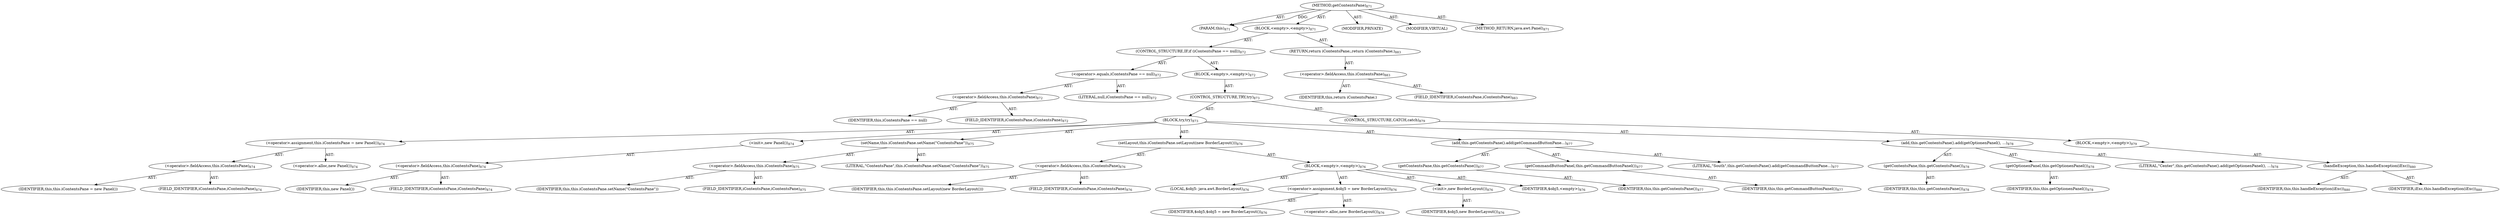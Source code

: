 digraph "getContentsPane" {  
"111669149743" [label = <(METHOD,getContentsPane)<SUB>871</SUB>> ]
"115964117028" [label = <(PARAM,this)<SUB>871</SUB>> ]
"25769803931" [label = <(BLOCK,&lt;empty&gt;,&lt;empty&gt;)<SUB>871</SUB>> ]
"47244640359" [label = <(CONTROL_STRUCTURE,IF,if (iContentsPane == null))<SUB>872</SUB>> ]
"30064771985" [label = <(&lt;operator&gt;.equals,iContentsPane == null)<SUB>872</SUB>> ]
"30064771986" [label = <(&lt;operator&gt;.fieldAccess,this.iContentsPane)<SUB>872</SUB>> ]
"68719477354" [label = <(IDENTIFIER,this,iContentsPane == null)> ]
"55834575170" [label = <(FIELD_IDENTIFIER,iContentsPane,iContentsPane)<SUB>872</SUB>> ]
"90194313416" [label = <(LITERAL,null,iContentsPane == null)<SUB>872</SUB>> ]
"25769803932" [label = <(BLOCK,&lt;empty&gt;,&lt;empty&gt;)<SUB>872</SUB>> ]
"47244640360" [label = <(CONTROL_STRUCTURE,TRY,try)<SUB>873</SUB>> ]
"25769803933" [label = <(BLOCK,try,try)<SUB>873</SUB>> ]
"30064771987" [label = <(&lt;operator&gt;.assignment,this.iContentsPane = new Panel())<SUB>874</SUB>> ]
"30064771988" [label = <(&lt;operator&gt;.fieldAccess,this.iContentsPane)<SUB>874</SUB>> ]
"68719477355" [label = <(IDENTIFIER,this,this.iContentsPane = new Panel())> ]
"55834575171" [label = <(FIELD_IDENTIFIER,iContentsPane,iContentsPane)<SUB>874</SUB>> ]
"30064771989" [label = <(&lt;operator&gt;.alloc,new Panel())<SUB>874</SUB>> ]
"30064771990" [label = <(&lt;init&gt;,new Panel())<SUB>874</SUB>> ]
"30064771991" [label = <(&lt;operator&gt;.fieldAccess,this.iContentsPane)<SUB>874</SUB>> ]
"68719477356" [label = <(IDENTIFIER,this,new Panel())> ]
"55834575172" [label = <(FIELD_IDENTIFIER,iContentsPane,iContentsPane)<SUB>874</SUB>> ]
"30064771992" [label = <(setName,this.iContentsPane.setName(&quot;ContentsPane&quot;))<SUB>875</SUB>> ]
"30064771993" [label = <(&lt;operator&gt;.fieldAccess,this.iContentsPane)<SUB>875</SUB>> ]
"68719477357" [label = <(IDENTIFIER,this,this.iContentsPane.setName(&quot;ContentsPane&quot;))> ]
"55834575173" [label = <(FIELD_IDENTIFIER,iContentsPane,iContentsPane)<SUB>875</SUB>> ]
"90194313417" [label = <(LITERAL,&quot;ContentsPane&quot;,this.iContentsPane.setName(&quot;ContentsPane&quot;))<SUB>875</SUB>> ]
"30064771994" [label = <(setLayout,this.iContentsPane.setLayout(new BorderLayout()))<SUB>876</SUB>> ]
"30064771995" [label = <(&lt;operator&gt;.fieldAccess,this.iContentsPane)<SUB>876</SUB>> ]
"68719477358" [label = <(IDENTIFIER,this,this.iContentsPane.setLayout(new BorderLayout()))> ]
"55834575174" [label = <(FIELD_IDENTIFIER,iContentsPane,iContentsPane)<SUB>876</SUB>> ]
"25769803934" [label = <(BLOCK,&lt;empty&gt;,&lt;empty&gt;)<SUB>876</SUB>> ]
"94489280526" [label = <(LOCAL,$obj5: java.awt.BorderLayout)<SUB>876</SUB>> ]
"30064771996" [label = <(&lt;operator&gt;.assignment,$obj5 = new BorderLayout())<SUB>876</SUB>> ]
"68719477359" [label = <(IDENTIFIER,$obj5,$obj5 = new BorderLayout())<SUB>876</SUB>> ]
"30064771997" [label = <(&lt;operator&gt;.alloc,new BorderLayout())<SUB>876</SUB>> ]
"30064771998" [label = <(&lt;init&gt;,new BorderLayout())<SUB>876</SUB>> ]
"68719477360" [label = <(IDENTIFIER,$obj5,new BorderLayout())<SUB>876</SUB>> ]
"68719477361" [label = <(IDENTIFIER,$obj5,&lt;empty&gt;)<SUB>876</SUB>> ]
"30064771999" [label = <(add,this.getContentsPane().add(getCommandButtonPane...)<SUB>877</SUB>> ]
"30064772000" [label = <(getContentsPane,this.getContentsPane())<SUB>877</SUB>> ]
"68719476877" [label = <(IDENTIFIER,this,this.getContentsPane())<SUB>877</SUB>> ]
"30064772001" [label = <(getCommandButtonPanel,this.getCommandButtonPanel())<SUB>877</SUB>> ]
"68719476876" [label = <(IDENTIFIER,this,this.getCommandButtonPanel())<SUB>877</SUB>> ]
"90194313418" [label = <(LITERAL,&quot;South&quot;,this.getContentsPane().add(getCommandButtonPane...)<SUB>877</SUB>> ]
"30064772002" [label = <(add,this.getContentsPane().add(getOptionenPanel(), ...)<SUB>878</SUB>> ]
"30064772003" [label = <(getContentsPane,this.getContentsPane())<SUB>878</SUB>> ]
"68719476879" [label = <(IDENTIFIER,this,this.getContentsPane())<SUB>878</SUB>> ]
"30064772004" [label = <(getOptionenPanel,this.getOptionenPanel())<SUB>878</SUB>> ]
"68719476878" [label = <(IDENTIFIER,this,this.getOptionenPanel())<SUB>878</SUB>> ]
"90194313419" [label = <(LITERAL,&quot;Center&quot;,this.getContentsPane().add(getOptionenPanel(), ...)<SUB>878</SUB>> ]
"47244640361" [label = <(CONTROL_STRUCTURE,CATCH,catch)<SUB>879</SUB>> ]
"25769803935" [label = <(BLOCK,&lt;empty&gt;,&lt;empty&gt;)<SUB>879</SUB>> ]
"30064772005" [label = <(handleException,this.handleException(iExc))<SUB>880</SUB>> ]
"68719476880" [label = <(IDENTIFIER,this,this.handleException(iExc))<SUB>880</SUB>> ]
"68719477362" [label = <(IDENTIFIER,iExc,this.handleException(iExc))<SUB>880</SUB>> ]
"146028888083" [label = <(RETURN,return iContentsPane;,return iContentsPane;)<SUB>883</SUB>> ]
"30064772006" [label = <(&lt;operator&gt;.fieldAccess,this.iContentsPane)<SUB>883</SUB>> ]
"68719477363" [label = <(IDENTIFIER,this,return iContentsPane;)> ]
"55834575175" [label = <(FIELD_IDENTIFIER,iContentsPane,iContentsPane)<SUB>883</SUB>> ]
"133143986316" [label = <(MODIFIER,PRIVATE)> ]
"133143986317" [label = <(MODIFIER,VIRTUAL)> ]
"128849018927" [label = <(METHOD_RETURN,java.awt.Panel)<SUB>871</SUB>> ]
  "111669149743" -> "115964117028"  [ label = "AST: "] 
  "111669149743" -> "25769803931"  [ label = "AST: "] 
  "111669149743" -> "133143986316"  [ label = "AST: "] 
  "111669149743" -> "133143986317"  [ label = "AST: "] 
  "111669149743" -> "128849018927"  [ label = "AST: "] 
  "25769803931" -> "47244640359"  [ label = "AST: "] 
  "25769803931" -> "146028888083"  [ label = "AST: "] 
  "47244640359" -> "30064771985"  [ label = "AST: "] 
  "47244640359" -> "25769803932"  [ label = "AST: "] 
  "30064771985" -> "30064771986"  [ label = "AST: "] 
  "30064771985" -> "90194313416"  [ label = "AST: "] 
  "30064771986" -> "68719477354"  [ label = "AST: "] 
  "30064771986" -> "55834575170"  [ label = "AST: "] 
  "25769803932" -> "47244640360"  [ label = "AST: "] 
  "47244640360" -> "25769803933"  [ label = "AST: "] 
  "47244640360" -> "47244640361"  [ label = "AST: "] 
  "25769803933" -> "30064771987"  [ label = "AST: "] 
  "25769803933" -> "30064771990"  [ label = "AST: "] 
  "25769803933" -> "30064771992"  [ label = "AST: "] 
  "25769803933" -> "30064771994"  [ label = "AST: "] 
  "25769803933" -> "30064771999"  [ label = "AST: "] 
  "25769803933" -> "30064772002"  [ label = "AST: "] 
  "30064771987" -> "30064771988"  [ label = "AST: "] 
  "30064771987" -> "30064771989"  [ label = "AST: "] 
  "30064771988" -> "68719477355"  [ label = "AST: "] 
  "30064771988" -> "55834575171"  [ label = "AST: "] 
  "30064771990" -> "30064771991"  [ label = "AST: "] 
  "30064771991" -> "68719477356"  [ label = "AST: "] 
  "30064771991" -> "55834575172"  [ label = "AST: "] 
  "30064771992" -> "30064771993"  [ label = "AST: "] 
  "30064771992" -> "90194313417"  [ label = "AST: "] 
  "30064771993" -> "68719477357"  [ label = "AST: "] 
  "30064771993" -> "55834575173"  [ label = "AST: "] 
  "30064771994" -> "30064771995"  [ label = "AST: "] 
  "30064771994" -> "25769803934"  [ label = "AST: "] 
  "30064771995" -> "68719477358"  [ label = "AST: "] 
  "30064771995" -> "55834575174"  [ label = "AST: "] 
  "25769803934" -> "94489280526"  [ label = "AST: "] 
  "25769803934" -> "30064771996"  [ label = "AST: "] 
  "25769803934" -> "30064771998"  [ label = "AST: "] 
  "25769803934" -> "68719477361"  [ label = "AST: "] 
  "30064771996" -> "68719477359"  [ label = "AST: "] 
  "30064771996" -> "30064771997"  [ label = "AST: "] 
  "30064771998" -> "68719477360"  [ label = "AST: "] 
  "30064771999" -> "30064772000"  [ label = "AST: "] 
  "30064771999" -> "30064772001"  [ label = "AST: "] 
  "30064771999" -> "90194313418"  [ label = "AST: "] 
  "30064772000" -> "68719476877"  [ label = "AST: "] 
  "30064772001" -> "68719476876"  [ label = "AST: "] 
  "30064772002" -> "30064772003"  [ label = "AST: "] 
  "30064772002" -> "30064772004"  [ label = "AST: "] 
  "30064772002" -> "90194313419"  [ label = "AST: "] 
  "30064772003" -> "68719476879"  [ label = "AST: "] 
  "30064772004" -> "68719476878"  [ label = "AST: "] 
  "47244640361" -> "25769803935"  [ label = "AST: "] 
  "25769803935" -> "30064772005"  [ label = "AST: "] 
  "30064772005" -> "68719476880"  [ label = "AST: "] 
  "30064772005" -> "68719477362"  [ label = "AST: "] 
  "146028888083" -> "30064772006"  [ label = "AST: "] 
  "30064772006" -> "68719477363"  [ label = "AST: "] 
  "30064772006" -> "55834575175"  [ label = "AST: "] 
  "111669149743" -> "115964117028"  [ label = "DDG: "] 
}
